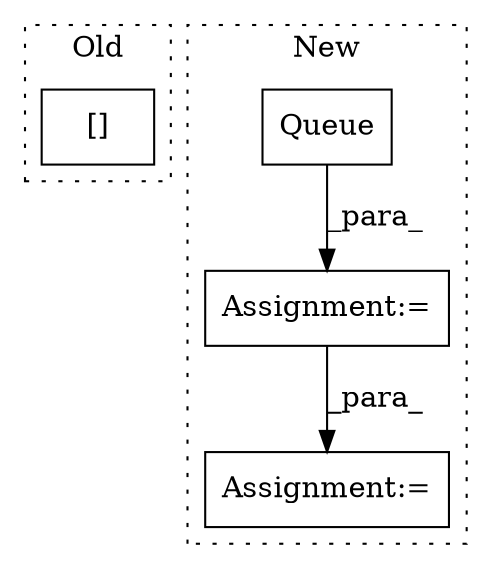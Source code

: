 digraph G {
subgraph cluster0 {
1 [label="[]" a="2" s="3513,3539" l="23,1" shape="box"];
label = "Old";
style="dotted";
}
subgraph cluster1 {
2 [label="Queue" a="32" s="4029" l="7" shape="box"];
3 [label="Assignment:=" a="7" s="4371" l="1" shape="box"];
4 [label="Assignment:=" a="7" s="4028" l="1" shape="box"];
label = "New";
style="dotted";
}
2 -> 4 [label="_para_"];
4 -> 3 [label="_para_"];
}